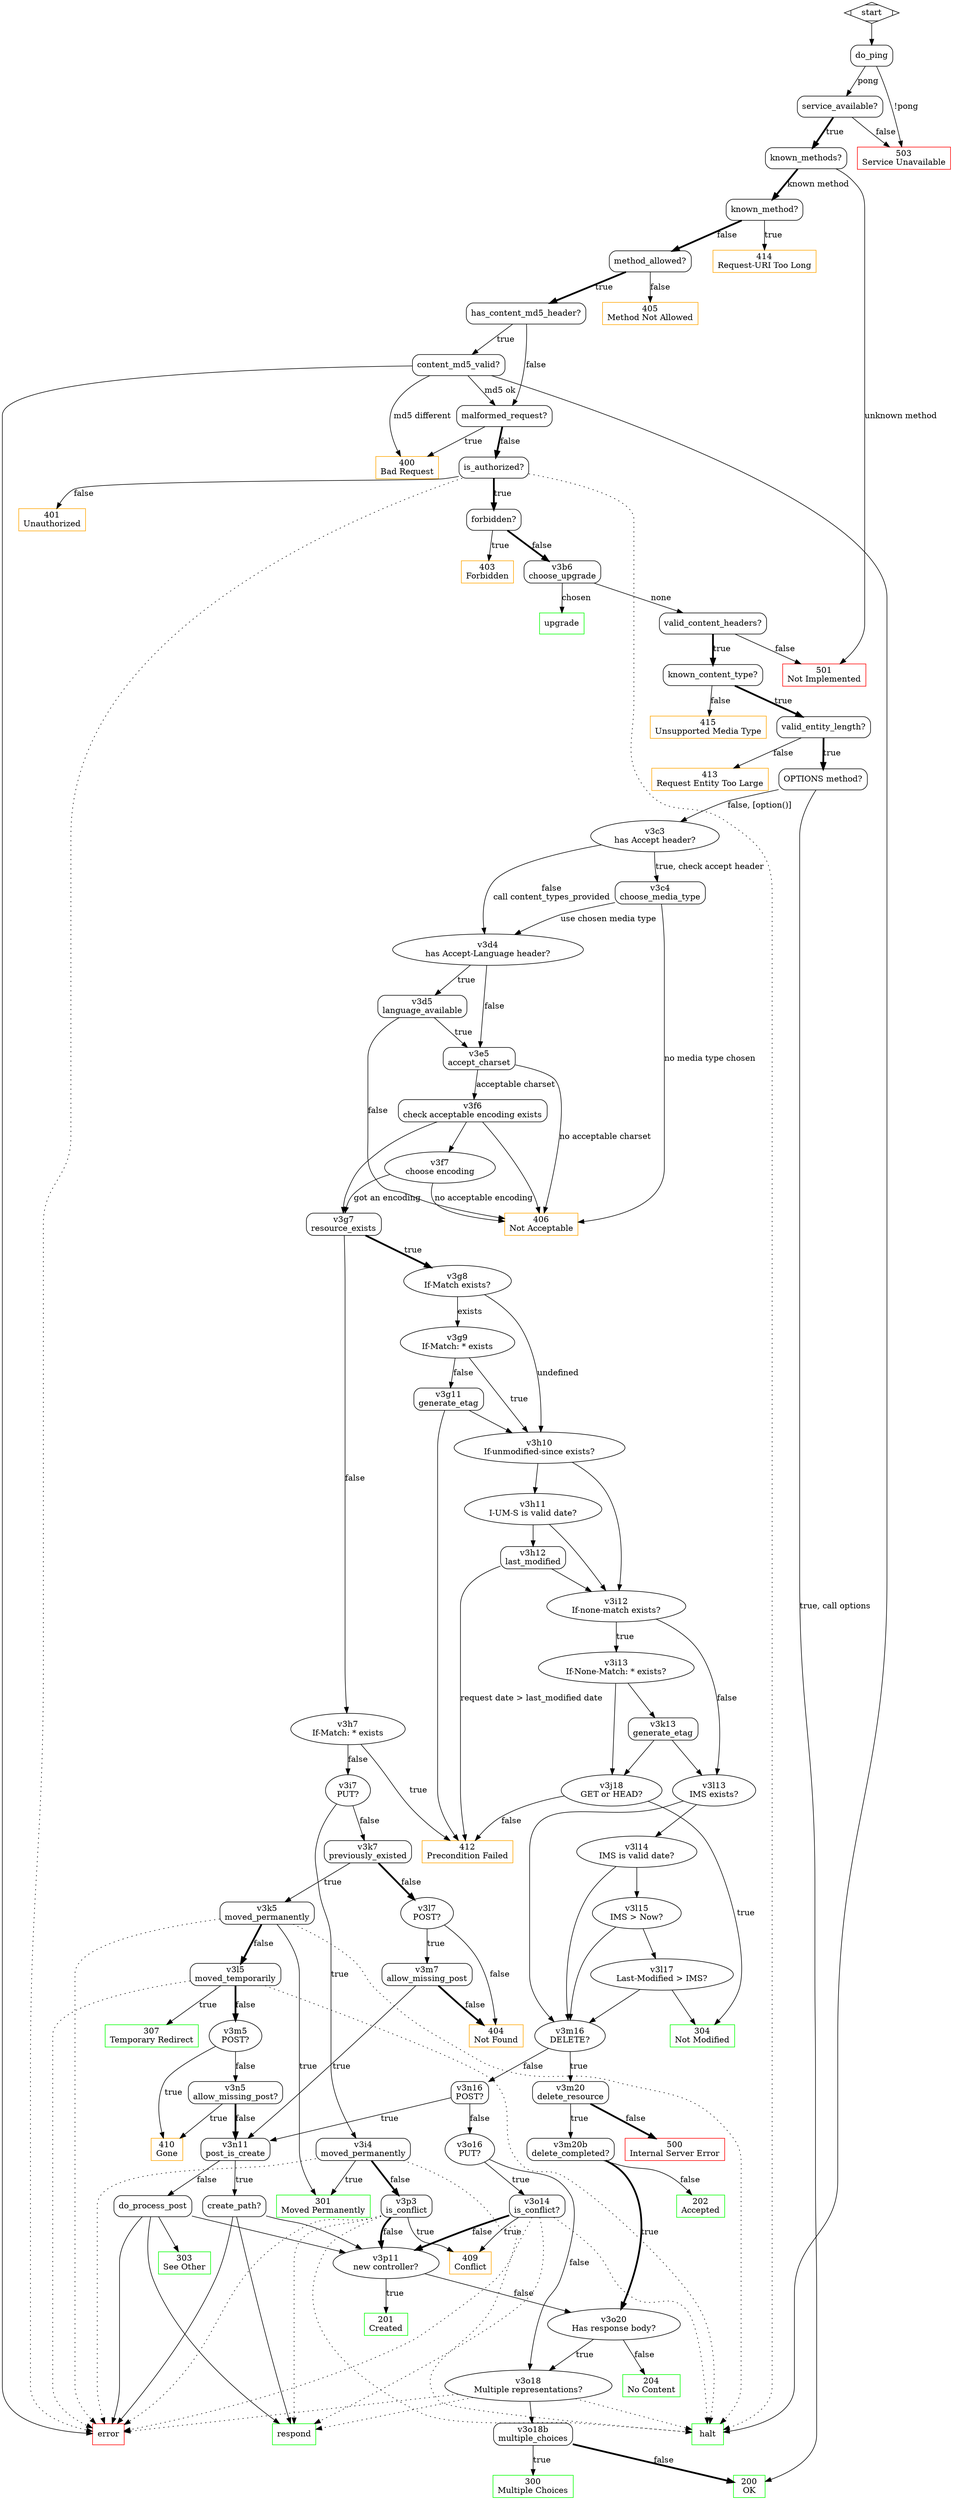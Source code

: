 
digraph ControllerFSM {
    //splines=ortho;
    
    node [shape=box style=rounded];

    subgraph _cluster_500_responses {
        node [shape=rect style=solid color=red];
        error 500 501 503;
    };

    subgraph _cluster_400_responses {
        node [shape=rect style=solid color=orange];
        400 401 403 404 405 406 409 410 412 413 414 415;
    };

    subgraph _cluster_200_300_results {
        node [shape=rect style=solid color=green];
        200 201 202 204 300 301 303 304 307;
    };

    subgraph _cluster_answer {
        node [shape=rect style=solid color=green];
        halt upgrade respond
    };

    start [shape=Mdiamond]; 
    start -> do_ping;

    do_ping -> "service_available?" [label = "pong"];
    do_ping -> 503 [label="!pong"];
    
    "service_available?" -> "known_methods?" [label="true" penwidth=3];
    "service_available?" -> 503 [label="false"];

    "known_methods?" -> "known_method?" [label="known method" penwidth=3];
    "known_methods?" -> 501 [label="unknown method"];

    "known_method?" -> "method_allowed?" [label="false" penwidth=3];
    "known_method?" -> 414 [label="true"];

    "method_allowed?" -> "has_content_md5_header?" [label="true" penwidth=3]; 
    "method_allowed?" -> 405 [label="false"]; 

    "has_content_md5_header?" -> "content_md5_valid?" [label=true];
    "has_content_md5_header?" -> "malformed_request?" [label=false];

    "content_md5_valid?" -> "malformed_request?" [label="md5 ok"];
    "content_md5_valid?" -> 400 [label="md5 different"];
    "content_md5_valid?" -> error;
    "content_md5_valid?" -> halt;

    "malformed_request?" -> 400 [label=true];
    "malformed_request?" -> "is_authorized?" [label=false penwidth=3];
    
    "is_authorized?" -> "forbidden?" [label="true" penwidth=3];
    "is_authorized?" -> 401 [label="false"];
    "is_authorized?" -> error [style="dotted"];
    "is_authorized?" -> halt [style="dotted"];

    "forbidden?" -> 403 [label="true"];
    "forbidden?" -> v3b6_upgrade [label="false" penwidth=3];

    v3b6_upgrade [label="v3b6\nchoose_upgrade"];
    v3b6_upgrade -> "valid_content_headers?" [label="none"];
    v3b6_upgrade -> upgrade [label="chosen"];

    "valid_content_headers?" -> "known_content_type?" [label="true" penwidth=3];
    "valid_content_headers?" -> 501 [label="false"];

    "known_content_type?" -> "valid_entity_length?" [label="true" penwidth=3];
    "known_content_type?" -> 415 [label="false"];

    "valid_entity_length?" -> "OPTIONS method?" [label="true" penwidth=3];
    "valid_entity_length?" -> 413 [label="false"];

    "OPTIONS method?" -> 200 [label="true, call options"];
    "OPTIONS method?" -> v3c3 [label="false, [option()]"];

    v3c3 [label="v3c3\nhas Accept header?" shape=oval];
    v3c3 -> v3d4 [label="false\ncall content_types_provided"];
    v3c3 -> v3c4 [label="true, check accept header"];

    v3c4 [label="v3c4\nchoose_media_type"];
    v3c4 -> v3d4 [label="use chosen media type"];
    v3c4 -> 406 [label="no media type chosen"];

    v3d4 [label="v3d4\nhas Accept-Language header?" shape=oval];
    v3d4 -> v3e5 [label="false"];
    v3d4 -> v3d5 [label="true"];
 
    v3d5 [label="v3d5\nlanguage_available"];
    v3d5 -> v3e5 [label="true"];
    v3d5 -> 406 [label="false"];

    v3e5 [label="v3e5\naccept_charset"]
    v3e5 -> v3f6 [label="acceptable charset"];
    v3e5 -> 406 [label="no acceptable charset"];
    
    v3f6 [label="v3f6\ncheck acceptable encoding exists"];
    v3f6 -> v3g7 ;
    v3f6 -> v3f7;
    v3f6 -> 406;

    v3f7 [label="v3f7\nchoose encoding" shape=oval];
    v3f7 -> v3g7 [label="got an encoding"];
    v3f7 -> 406 [label="no acceptable encoding"];
 
    v3g7 [label="v3g7\nresource_exists"]
    v3g7 -> v3g8 [label="true" penwidth=3];
    v3g7 -> v3h7 [label="false"];

    v3g8 [label="v3g8\nIf-Match exists?" shape=oval];
    v3g8 -> v3g9 [label=exists];
    v3g8 -> v3h10 [label=undefined];

    v3g9 [label="v3g9\nIf-Match: * exists" shape=oval];
    v3g9 -> v3h10 [label=true];
    v3g9 -> v3g11 [label=false];

    v3g11 [label="v3g11\ngenerate_etag"]
    v3g11 -> v3h10;
    v3g11 -> 412;

    v3h7 [label="v3h7\nIf-Match: * exists" shape=oval];
    v3h7 -> 412 [label=true];
    v3h7 -> v3i7 [label=false];

    v3h10 [label="v3h10\nIf-unmodified-since exists?" shape=oval];
    v3h10 -> v3i12;
    v3h10 -> v3h11;
    
    v3h11 [label="v3h11\nI-UM-S is valid date?" shape=oval];
    v3h11 -> v3i12;
    v3h11 -> v3h12;

    v3h12 [label="v3h12\nlast_modified"];
    v3h12 -> v3i12;
    v3h12 -> 412 [label="request date > last_modified date"];

    v3i4 [label="v3i4\nmoved_permanently"];
    v3i4 -> v3p3 [label="false" penwidth=3];
    v3i4 -> 301 [label="true"];
    v3i4 -> error [style=dotted]; 
    v3i4 -> halt [style=dotted]; 
    
    v3i7 [label="v3i7\nPUT?" shape=oval]
    v3i7 -> v3i4 [label="true"];
    v3i7 -> v3k7 [label="false"];

    v3i12 [label="v3i12\nIf-none-match exists?" shape=oval];
    v3i12 -> v3l13 [label="false"];
    v3i12 -> v3i13 [label="true"];

    v3i13 [label="v3i13\nIf-None-Match: * exists?" shape=oval];
    v3i13 -> v3j18;
    v3i13 -> v3k13;
 
    v3j18 [label="v3j18\nGET or HEAD?" shape=oval];
    v3j18 -> 304 [label=true];
    v3j18 -> 412 [label=false];

    v3k5 [label="v3k5\nmoved_permanently"];
    v3k5 -> v3l5 [label="false" penwidth=3];
    v3k5 -> 301 [label="true"];
    v3k5 -> error [style=dotted];
    v3k5 -> halt [style=dotted];

    v3k7 [label="v3k7\npreviously_existed"];
    v3k7 -> v3k5 [label="true"];
    v3k7 -> v3l7 [label="false" penwidth=3];

    v3k13 [label="v3k13\ngenerate_etag"];
    v3k13 -> v3l13;
    v3k13 -> v3j18;

    v3l5 [label="v3l5\nmoved_temporarily"]
    v3l5 -> v3m5 [label="false" penwidth=3];
    v3l5 -> 307 [label="true"];
    v3l5 -> error [style=dotted];
    v3l5 -> halt [style=dotted];

    v3l7 [label="v3l7\nPOST?" shape=oval];
    v3l7 -> v3m7 [label=true];
    v3l7 -> 404 [label=false];

    v3l13 [label="v3l13\nIMS exists?" shape=oval];
    v3l13 -> v3m16;
    v3l13 -> v3l14;

    v3l14 [label="v3l14\nIMS is valid date?" shape=oval];
    v3l14 -> v3m16;
    v3l14 -> v3l15;

    v3l15 [label="v3l15\nIMS > Now?" shape=oval];
    v3l15 -> v3m16;
    v3l15 -> v3l17;

    v3l17 [label="v3l17\nLast-Modified > IMS?" shape=oval];
    v3l17 -> v3m16;
    v3l17 -> 304;

    v3m5 [label="v3m5\nPOST?" shape=oval];
    v3m5 -> 410 [label=true];
    v3m5 -> v3n5 [label=false]; 
    
    v3m7 [label="v3m7\nallow_missing_post"];
    v3m7 -> v3n11 [label="true"];
    v3m7 -> 404 [label="false" penwidth=3];
 
    v3m16 [label="v3m16\nDELETE?" shape=oval];
    v3m16 -> v3m20 [label=true];
    v3m16 -> v3n16 [label=false];
    
    v3m20 [label="v3m20\ndelete_resource"]
    v3m20 -> v3m20b [label=true];
    v3m20 -> 500 [label=false penwidth=3];

    v3m20b [label="v3m20b\ndelete_completed?"];
    v3m20b -> 202 [label=false];
    v3m20b -> v3o20 [label=true penwidth=3];

    v3n5 [label="v3n5\nallow_missing_post?"]
    v3n5 -> v3n11 [label=false penwidth=3];
    v3n5 -> 410 [label=true];
    
    v3n11 [label="v3n11\npost_is_create"];
    v3n11 -> "create_path?" [label=true];
    v3n11 -> do_process_post [label=false];

    "create_path?" -> v3p11;
    "create_path?" -> respond;
    "create_path?" -> error;

    do_process_post -> v3p11;
    do_process_post -> 303;
    do_process_post -> respond;
    do_process_post -> error;
    
    v3n16 [label="v3n16\nPOST?"];
    v3n16 -> v3n11 [label=true];
    v3n16 -> v3o16 [label=false];

    v3o14 [label="v3o14\nis_conflict?"];
    v3o14 -> 409 [label="true"];
    v3o14 -> v3p11 [label="false" penwidth=3];
    v3o14 -> respond [style=dotted];
    v3o14 -> halt [style=dotted];
    v3o14 -> error [style=dotted];

    v3o16 [label="v3o16\nPUT?" shape=oval];
    v3o16 -> v3o14 [label=true];
    v3o16 -> v3o18 [label=false];

    v3o18 [label="v3o18\nMultiple representations?" shape=oval];
    v3o18 -> v3o18b;
    v3o18 -> error [style=dotted];
    v3o18 -> halt [style=dotted];
    v3o18 -> respond [style=dotted];
    
    v3o18b [label="v3o18b\nmultiple_choices"];
    v3o18b -> 200 [label="false" penwidth=3];
    v3o18b -> 300 [label="true"];

    v3o20 [label="v3o20\nHas response body?" shape=oval];
    v3o20 -> v3o18 [label="true"];
    v3o20 -> 204 [label="false"];

    v3p3 [label="v3p3\nis_conflict"];
    v3p3 -> v3p11 [label="false" penwidth=3];
    v3p3 -> 409 [label="true"];
    v3p3 -> respond [style=dotted];
    v3p3 -> halt [style=dotted];
    v3p3 -> error [style=dotted];
    
    v3p11 [label="v3p11\nnew controller?" shape=oval];
    v3p11 -> 201 [label=true];
    v3p11 -> v3o20 [label=false];

    200 [label="200\nOK"];
    201 [label="201\nCreated"];
    202 [label="202\nAccepted"];
    204 [label="204\nNo Content"];

    300 [label="300\nMultiple Choices"];
    301 [label="301\nMoved Permanently"];
    303 [label="303\nSee Other"];
    304 [label="304\nNot Modified"];
    307 [label="307\nTemporary Redirect"];

    400 [label="400\nBad Request"];
    401 [label="401\nUnauthorized"];
    403 [label="403\nForbidden"];
    404 [label="404\nNot Found"];
    405 [label="405\nMethod Not Allowed"];
    406 [label="406\nNot Acceptable"];
    409 [label="409\nConflict"];
    410 [label="410\nGone"];
    412 [label="412\nPrecondition Failed"];
    413 [label="413\nRequest Entity Too Large"]
    414 [label="414\nRequest-URI Too Long"];
    415 [label="415\nUnsupported Media Type"];

    500 [label="500\nInternal Server Error"];
    501 [label="501\nNot Implemented"];
    503 [label="503\nService Unavailable"];       
}
